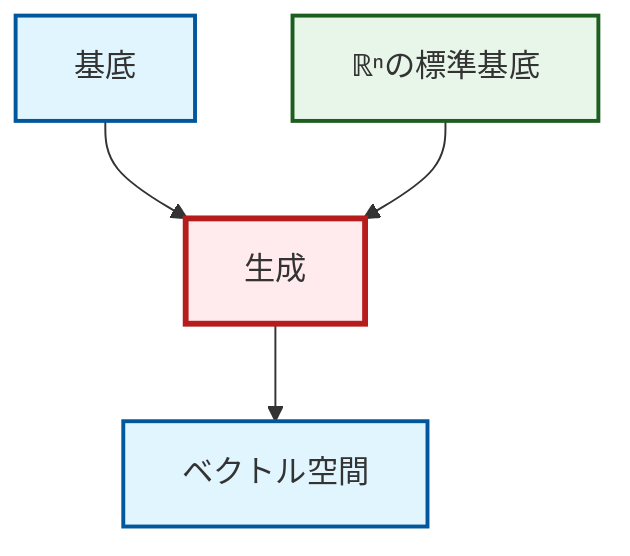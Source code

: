 graph TD
    classDef definition fill:#e1f5fe,stroke:#01579b,stroke-width:2px
    classDef theorem fill:#f3e5f5,stroke:#4a148c,stroke-width:2px
    classDef axiom fill:#fff3e0,stroke:#e65100,stroke-width:2px
    classDef example fill:#e8f5e9,stroke:#1b5e20,stroke-width:2px
    classDef current fill:#ffebee,stroke:#b71c1c,stroke-width:3px
    ex-standard-basis-rn["ℝⁿの標準基底"]:::example
    def-span["生成"]:::definition
    def-basis["基底"]:::definition
    def-vector-space["ベクトル空間"]:::definition
    def-span --> def-vector-space
    def-basis --> def-span
    ex-standard-basis-rn --> def-span
    class def-span current